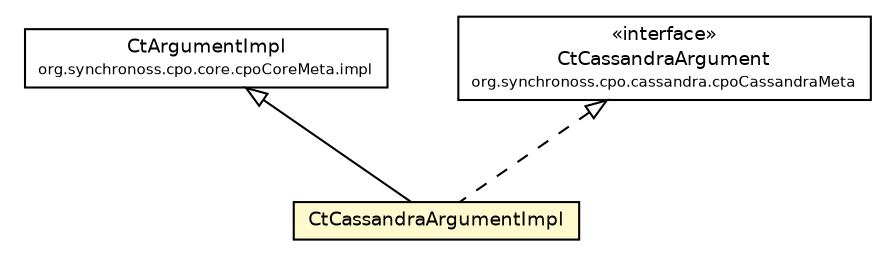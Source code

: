 #!/usr/local/bin/dot
#
# Class diagram 
# Generated by UmlGraph version 4.6 (http://www.spinellis.gr/sw/umlgraph)
#

digraph G {
	edge [fontname="Helvetica",fontsize=10,labelfontname="Helvetica",labelfontsize=10];
	node [fontname="Helvetica",fontsize=10,shape=plaintext];
	// org.synchronoss.cpo.core.cpoCoreMeta.impl.CtArgumentImpl
	c53293 [label=<<table border="0" cellborder="1" cellspacing="0" cellpadding="2" port="p" href="../../../core/cpoCoreMeta/impl/CtArgumentImpl.html">
		<tr><td><table border="0" cellspacing="0" cellpadding="1">
			<tr><td> CtArgumentImpl </td></tr>
			<tr><td><font point-size="7.0"> org.synchronoss.cpo.core.cpoCoreMeta.impl </font></td></tr>
		</table></td></tr>
		</table>>, fontname="Helvetica", fontcolor="black", fontsize=9.0];
	// org.synchronoss.cpo.cassandra.cpoCassandraMeta.CtCassandraArgument
	c53400 [label=<<table border="0" cellborder="1" cellspacing="0" cellpadding="2" port="p" href="../CtCassandraArgument.html">
		<tr><td><table border="0" cellspacing="0" cellpadding="1">
			<tr><td> &laquo;interface&raquo; </td></tr>
			<tr><td> CtCassandraArgument </td></tr>
			<tr><td><font point-size="7.0"> org.synchronoss.cpo.cassandra.cpoCassandraMeta </font></td></tr>
		</table></td></tr>
		</table>>, fontname="Helvetica", fontcolor="black", fontsize=9.0];
	// org.synchronoss.cpo.cassandra.cpoCassandraMeta.impl.CtCassandraArgumentImpl
	c53403 [label=<<table border="0" cellborder="1" cellspacing="0" cellpadding="2" port="p" bgcolor="lemonChiffon" href="./CtCassandraArgumentImpl.html">
		<tr><td><table border="0" cellspacing="0" cellpadding="1">
			<tr><td> CtCassandraArgumentImpl </td></tr>
		</table></td></tr>
		</table>>, fontname="Helvetica", fontcolor="black", fontsize=9.0];
	//org.synchronoss.cpo.cassandra.cpoCassandraMeta.impl.CtCassandraArgumentImpl extends org.synchronoss.cpo.core.cpoCoreMeta.impl.CtArgumentImpl
	c53293:p -> c53403:p [dir=back,arrowtail=empty];
	//org.synchronoss.cpo.cassandra.cpoCassandraMeta.impl.CtCassandraArgumentImpl implements org.synchronoss.cpo.cassandra.cpoCassandraMeta.CtCassandraArgument
	c53400:p -> c53403:p [dir=back,arrowtail=empty,style=dashed];
}

